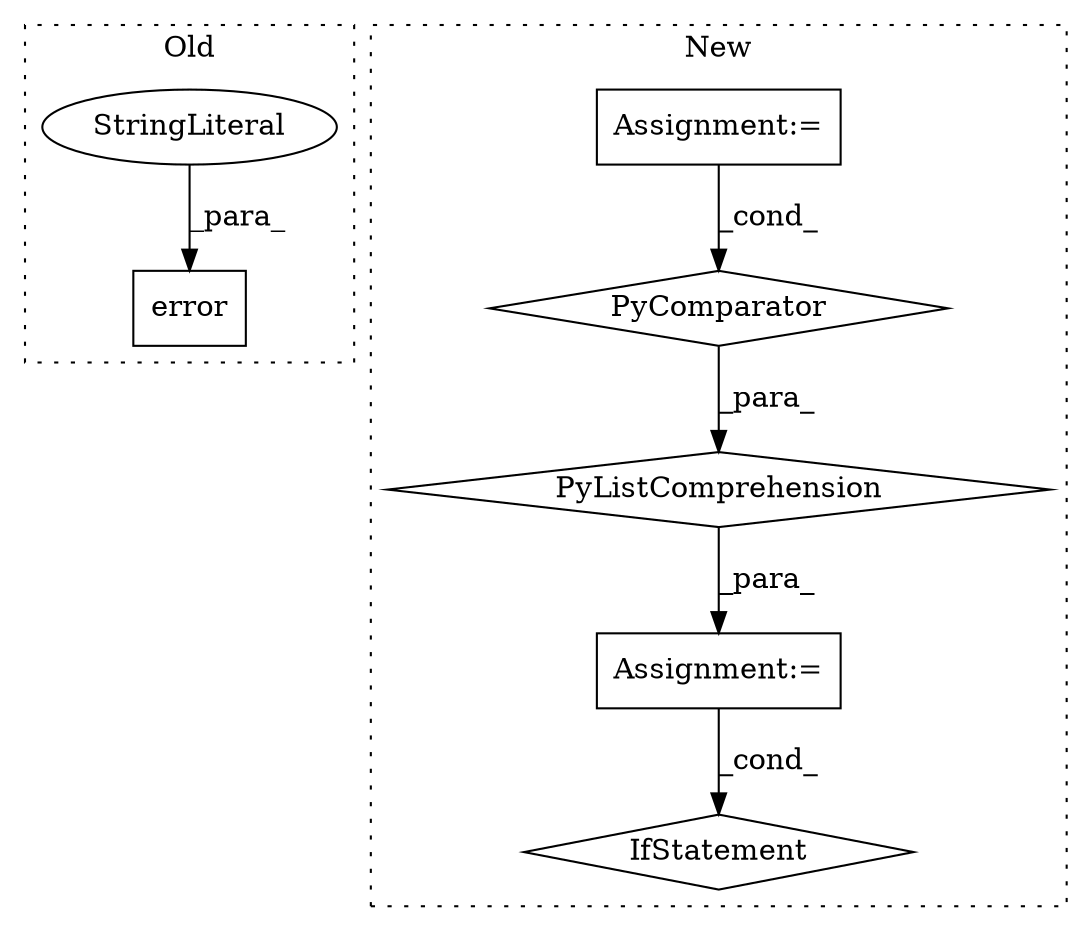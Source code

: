 digraph G {
subgraph cluster0 {
1 [label="error" a="32" s="5538,5561" l="6,1" shape="box"];
6 [label="StringLiteral" a="45" s="5544" l="12" shape="ellipse"];
label = "Old";
style="dotted";
}
subgraph cluster1 {
2 [label="PyListComprehension" a="109" s="5516" l="128" shape="diamond"];
3 [label="Assignment:=" a="7" s="5581" l="55" shape="box"];
4 [label="PyComparator" a="113" s="5581" l="55" shape="diamond"];
5 [label="Assignment:=" a="7" s="5847" l="30" shape="box"];
7 [label="IfStatement" a="25" s="5888,5903" l="4,2" shape="diamond"];
label = "New";
style="dotted";
}
2 -> 5 [label="_para_"];
3 -> 4 [label="_cond_"];
4 -> 2 [label="_para_"];
5 -> 7 [label="_cond_"];
6 -> 1 [label="_para_"];
}